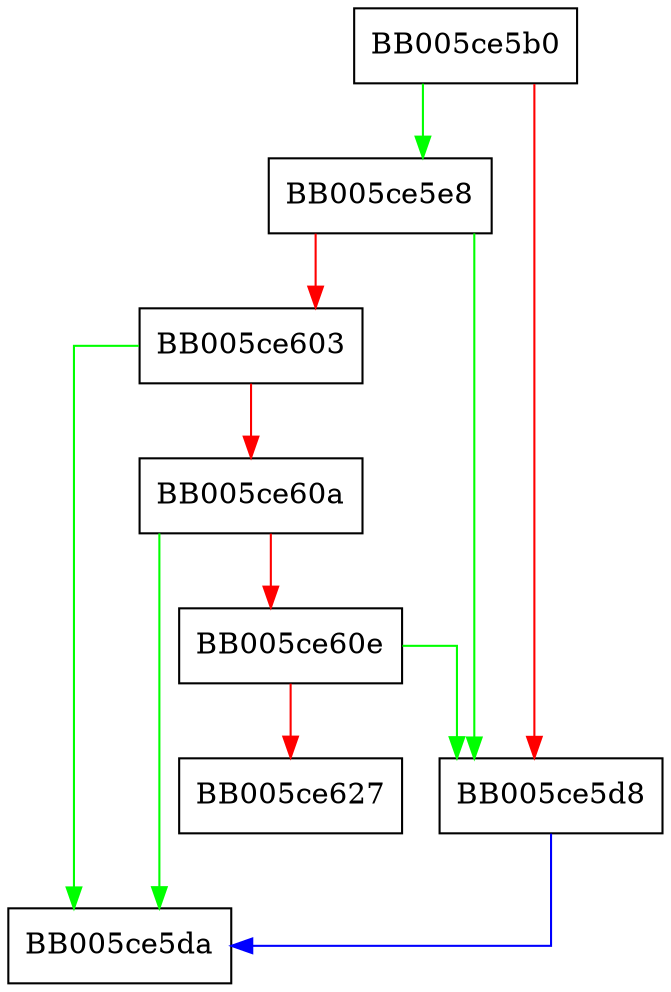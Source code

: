 digraph EVP_add_digest {
  node [shape="box"];
  graph [splines=ortho];
  BB005ce5b0 -> BB005ce5e8 [color="green"];
  BB005ce5b0 -> BB005ce5d8 [color="red"];
  BB005ce5d8 -> BB005ce5da [color="blue"];
  BB005ce5e8 -> BB005ce5d8 [color="green"];
  BB005ce5e8 -> BB005ce603 [color="red"];
  BB005ce603 -> BB005ce5da [color="green"];
  BB005ce603 -> BB005ce60a [color="red"];
  BB005ce60a -> BB005ce5da [color="green"];
  BB005ce60a -> BB005ce60e [color="red"];
  BB005ce60e -> BB005ce5d8 [color="green"];
  BB005ce60e -> BB005ce627 [color="red"];
}